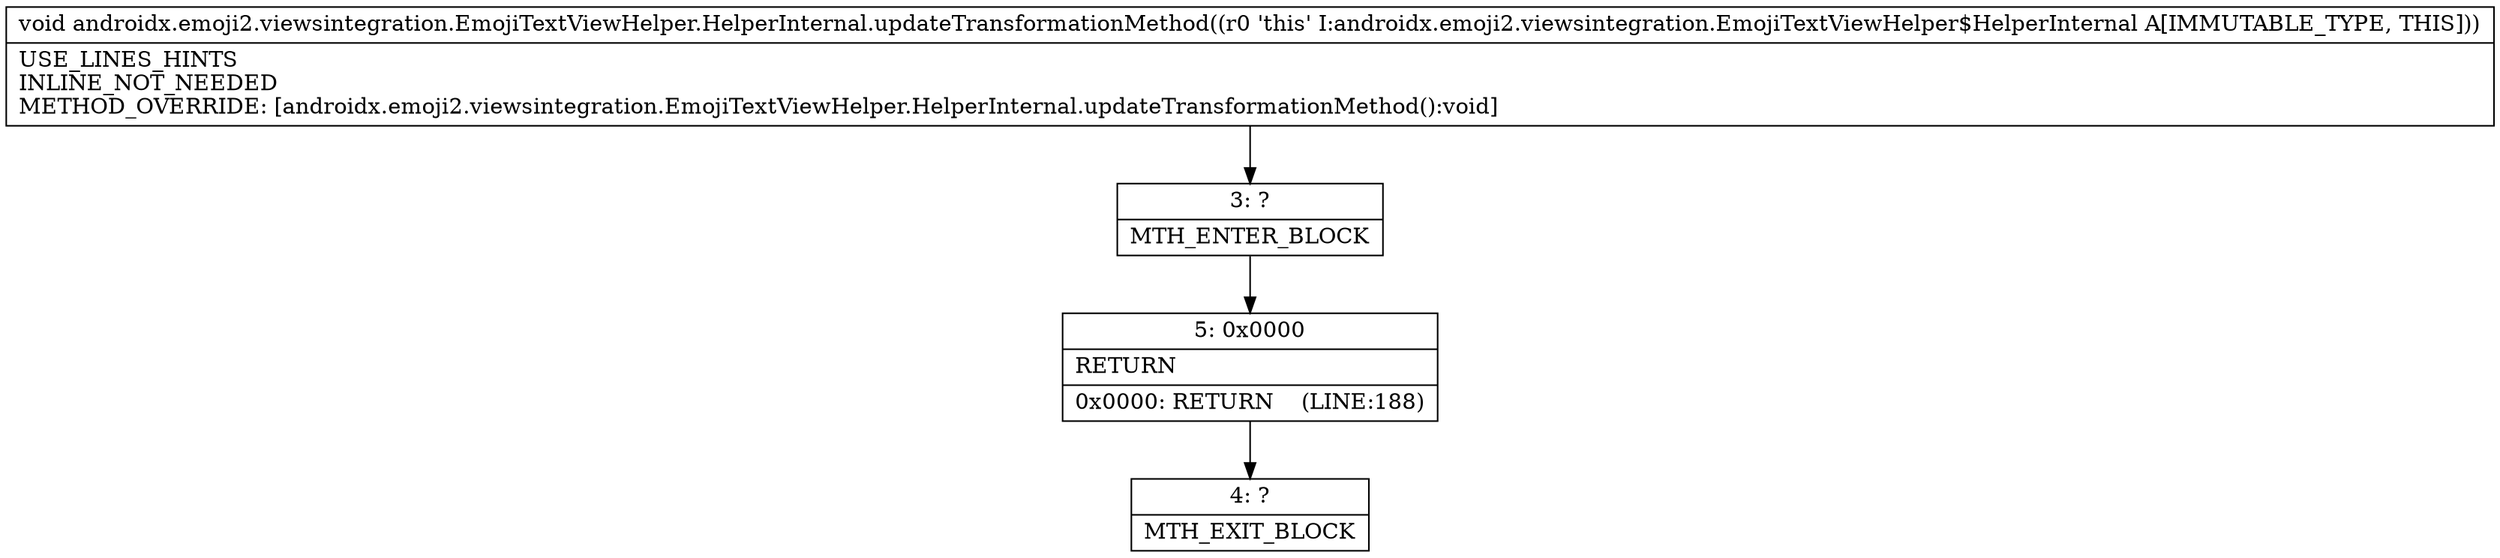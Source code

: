 digraph "CFG forandroidx.emoji2.viewsintegration.EmojiTextViewHelper.HelperInternal.updateTransformationMethod()V" {
Node_3 [shape=record,label="{3\:\ ?|MTH_ENTER_BLOCK\l}"];
Node_5 [shape=record,label="{5\:\ 0x0000|RETURN\l|0x0000: RETURN    (LINE:188)\l}"];
Node_4 [shape=record,label="{4\:\ ?|MTH_EXIT_BLOCK\l}"];
MethodNode[shape=record,label="{void androidx.emoji2.viewsintegration.EmojiTextViewHelper.HelperInternal.updateTransformationMethod((r0 'this' I:androidx.emoji2.viewsintegration.EmojiTextViewHelper$HelperInternal A[IMMUTABLE_TYPE, THIS]))  | USE_LINES_HINTS\lINLINE_NOT_NEEDED\lMETHOD_OVERRIDE: [androidx.emoji2.viewsintegration.EmojiTextViewHelper.HelperInternal.updateTransformationMethod():void]\l}"];
MethodNode -> Node_3;Node_3 -> Node_5;
Node_5 -> Node_4;
}

